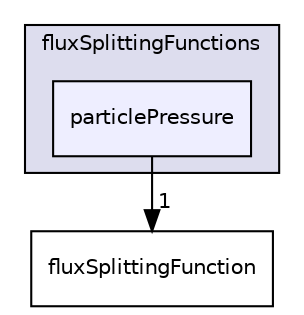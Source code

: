 digraph "particlePressure" {
  bgcolor=transparent;
  compound=true
  node [ fontsize="10", fontname="Helvetica"];
  edge [ labelfontsize="10", labelfontname="Helvetica"];
  subgraph clusterdir_bfa457a5bbe03a8ba254d7f5a396e99c {
    graph [ bgcolor="#ddddee", pencolor="black", label="fluxSplittingFunctions" fontname="Helvetica", fontsize="10", URL="dir_bfa457a5bbe03a8ba254d7f5a396e99c.html"]
  dir_6013787b8a41faf6329dc3c041f01cab [shape=box, label="particlePressure", style="filled", fillcolor="#eeeeff", pencolor="black", URL="dir_6013787b8a41faf6329dc3c041f01cab.html"];
  }
  dir_6df547eaebe8a085945fc77bb5940322 [shape=box label="fluxSplittingFunction" URL="dir_6df547eaebe8a085945fc77bb5940322.html"];
  dir_6013787b8a41faf6329dc3c041f01cab->dir_6df547eaebe8a085945fc77bb5940322 [headlabel="1", labeldistance=1.5 headhref="dir_000304_000151.html"];
}

